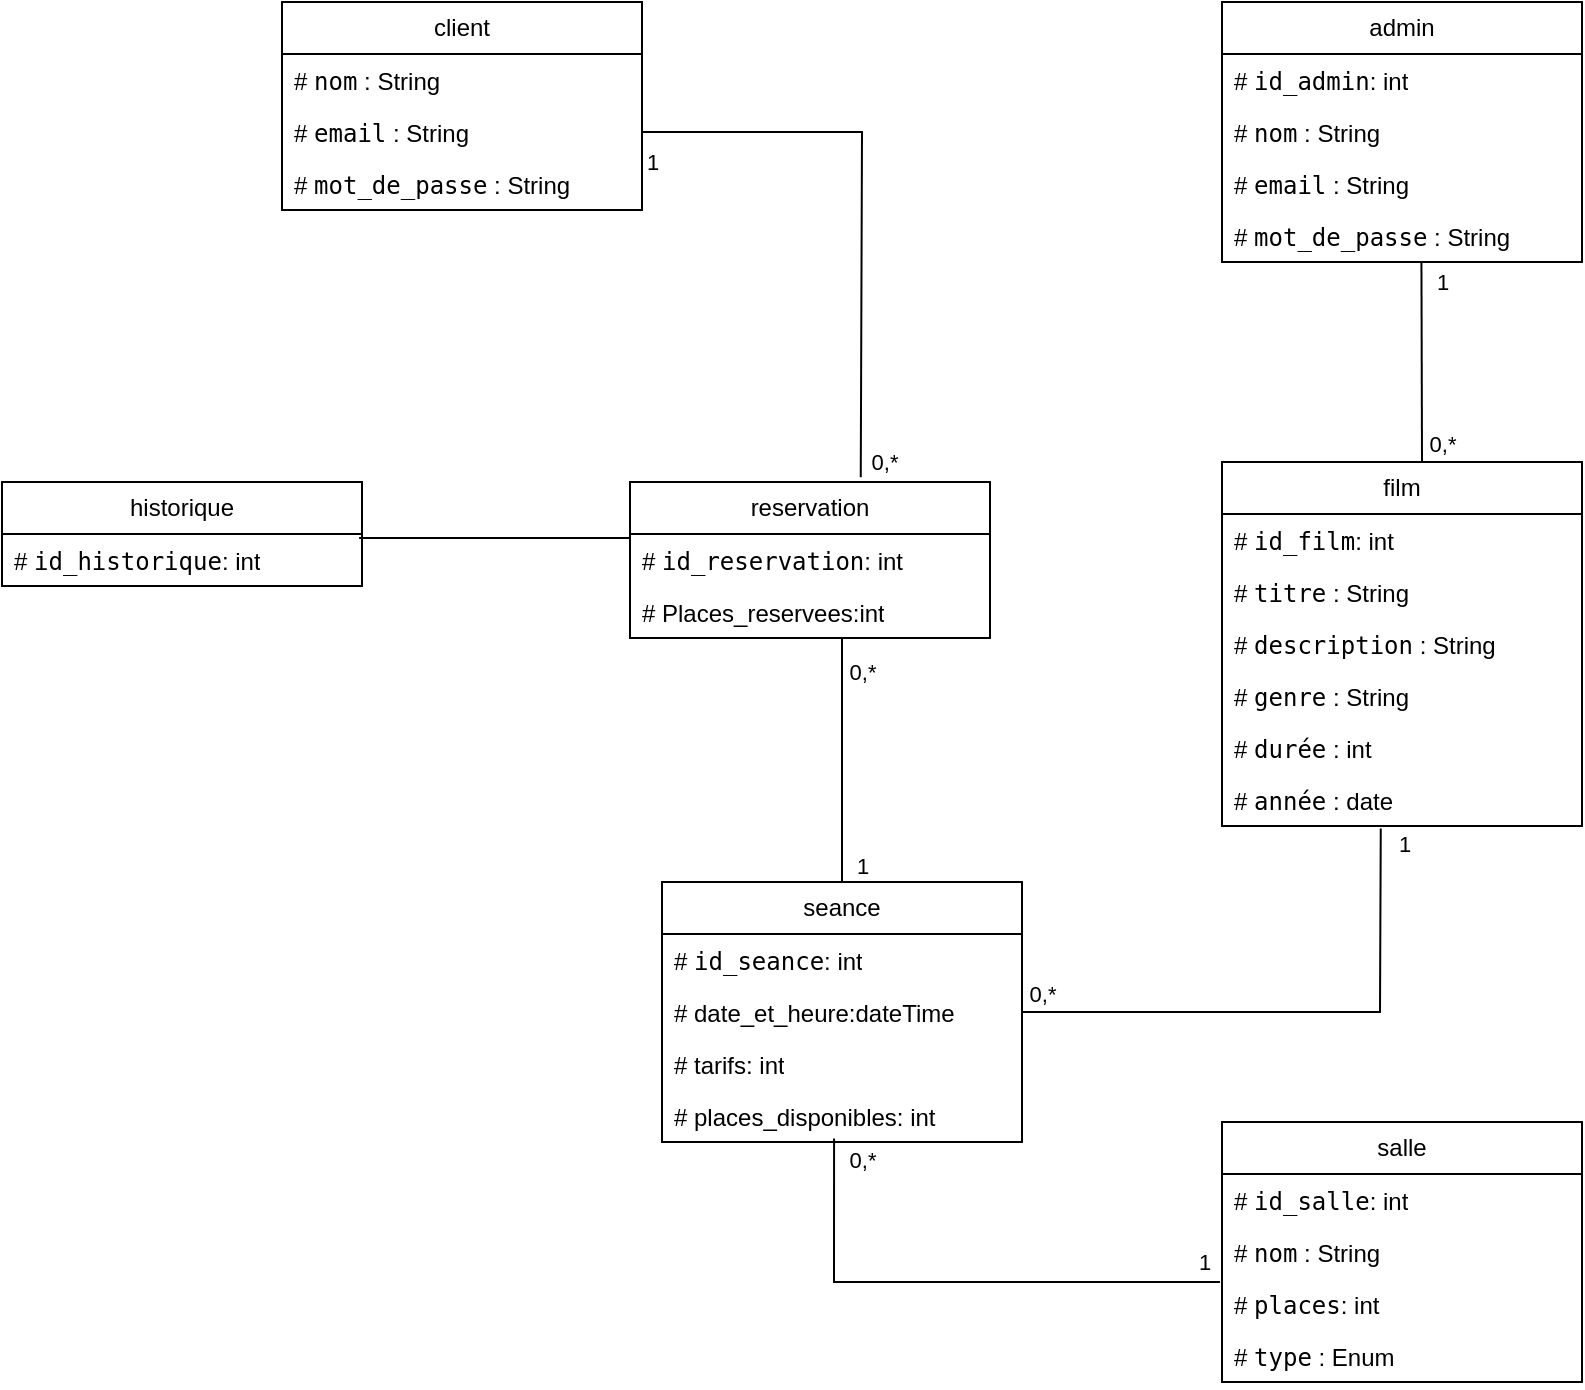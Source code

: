 <mxfile version="24.7.16">
  <diagram name="Page-1" id="Jh913-2ZbScVN-_d3Vea">
    <mxGraphModel dx="956" dy="1590" grid="1" gridSize="10" guides="1" tooltips="1" connect="1" arrows="1" fold="1" page="1" pageScale="1" pageWidth="827" pageHeight="1169" math="0" shadow="0">
      <root>
        <mxCell id="0" />
        <mxCell id="1" parent="0" />
        <mxCell id="eyucza8DKZPgcl_dBAMr-1" value="admin" style="swimlane;fontStyle=0;childLayout=stackLayout;horizontal=1;startSize=26;fillColor=none;horizontalStack=0;resizeParent=1;resizeParentMax=0;resizeLast=0;collapsible=1;marginBottom=0;whiteSpace=wrap;html=1;" parent="1" vertex="1">
          <mxGeometry x="620" y="-1080" width="180" height="130" as="geometry" />
        </mxCell>
        <mxCell id="h_I5UyKPZcfu8QxgUdIw-24" value="# &lt;font face=&quot;monospace&quot;&gt;id_admin&lt;/font&gt;: int" style="text;strokeColor=none;fillColor=none;align=left;verticalAlign=top;spacingLeft=4;spacingRight=4;overflow=hidden;rotatable=0;points=[[0,0.5],[1,0.5]];portConstraint=eastwest;whiteSpace=wrap;html=1;" vertex="1" parent="eyucza8DKZPgcl_dBAMr-1">
          <mxGeometry y="26" width="180" height="26" as="geometry" />
        </mxCell>
        <mxCell id="eyucza8DKZPgcl_dBAMr-2" value="#&amp;nbsp;&lt;code&gt;nom&lt;/code&gt; : String" style="text;strokeColor=none;fillColor=none;align=left;verticalAlign=top;spacingLeft=4;spacingRight=4;overflow=hidden;rotatable=0;points=[[0,0.5],[1,0.5]];portConstraint=eastwest;whiteSpace=wrap;html=1;" parent="eyucza8DKZPgcl_dBAMr-1" vertex="1">
          <mxGeometry y="52" width="180" height="26" as="geometry" />
        </mxCell>
        <mxCell id="eyucza8DKZPgcl_dBAMr-3" value="#&amp;nbsp;&lt;code&gt;email&lt;/code&gt; : String" style="text;strokeColor=none;fillColor=none;align=left;verticalAlign=top;spacingLeft=4;spacingRight=4;overflow=hidden;rotatable=0;points=[[0,0.5],[1,0.5]];portConstraint=eastwest;whiteSpace=wrap;html=1;" parent="eyucza8DKZPgcl_dBAMr-1" vertex="1">
          <mxGeometry y="78" width="180" height="26" as="geometry" />
        </mxCell>
        <mxCell id="eyucza8DKZPgcl_dBAMr-4" value="#&amp;nbsp;&lt;code&gt;mot_de_passe&lt;/code&gt; : String" style="text;strokeColor=none;fillColor=none;align=left;verticalAlign=top;spacingLeft=4;spacingRight=4;overflow=hidden;rotatable=0;points=[[0,0.5],[1,0.5]];portConstraint=eastwest;whiteSpace=wrap;html=1;" parent="eyucza8DKZPgcl_dBAMr-1" vertex="1">
          <mxGeometry y="104" width="180" height="26" as="geometry" />
        </mxCell>
        <mxCell id="h_I5UyKPZcfu8QxgUdIw-1" value="client" style="swimlane;fontStyle=0;childLayout=stackLayout;horizontal=1;startSize=26;fillColor=none;horizontalStack=0;resizeParent=1;resizeParentMax=0;resizeLast=0;collapsible=1;marginBottom=0;whiteSpace=wrap;html=1;" vertex="1" parent="1">
          <mxGeometry x="150" y="-1080" width="180" height="104" as="geometry" />
        </mxCell>
        <mxCell id="h_I5UyKPZcfu8QxgUdIw-2" value="#&amp;nbsp;&lt;code&gt;nom&lt;/code&gt; : String" style="text;strokeColor=none;fillColor=none;align=left;verticalAlign=top;spacingLeft=4;spacingRight=4;overflow=hidden;rotatable=0;points=[[0,0.5],[1,0.5]];portConstraint=eastwest;whiteSpace=wrap;html=1;" vertex="1" parent="h_I5UyKPZcfu8QxgUdIw-1">
          <mxGeometry y="26" width="180" height="26" as="geometry" />
        </mxCell>
        <mxCell id="h_I5UyKPZcfu8QxgUdIw-3" value="#&amp;nbsp;&lt;code&gt;email&lt;/code&gt; : String" style="text;strokeColor=none;fillColor=none;align=left;verticalAlign=top;spacingLeft=4;spacingRight=4;overflow=hidden;rotatable=0;points=[[0,0.5],[1,0.5]];portConstraint=eastwest;whiteSpace=wrap;html=1;" vertex="1" parent="h_I5UyKPZcfu8QxgUdIw-1">
          <mxGeometry y="52" width="180" height="26" as="geometry" />
        </mxCell>
        <mxCell id="h_I5UyKPZcfu8QxgUdIw-4" value="#&amp;nbsp;&lt;code&gt;mot_de_passe&lt;/code&gt; : String" style="text;strokeColor=none;fillColor=none;align=left;verticalAlign=top;spacingLeft=4;spacingRight=4;overflow=hidden;rotatable=0;points=[[0,0.5],[1,0.5]];portConstraint=eastwest;whiteSpace=wrap;html=1;" vertex="1" parent="h_I5UyKPZcfu8QxgUdIw-1">
          <mxGeometry y="78" width="180" height="26" as="geometry" />
        </mxCell>
        <mxCell id="h_I5UyKPZcfu8QxgUdIw-5" value="film" style="swimlane;fontStyle=0;childLayout=stackLayout;horizontal=1;startSize=26;fillColor=none;horizontalStack=0;resizeParent=1;resizeParentMax=0;resizeLast=0;collapsible=1;marginBottom=0;whiteSpace=wrap;html=1;" vertex="1" parent="1">
          <mxGeometry x="620" y="-850" width="180" height="182" as="geometry" />
        </mxCell>
        <mxCell id="h_I5UyKPZcfu8QxgUdIw-25" value="# &lt;font face=&quot;monospace&quot;&gt;id_film&lt;/font&gt;: int" style="text;strokeColor=none;fillColor=none;align=left;verticalAlign=top;spacingLeft=4;spacingRight=4;overflow=hidden;rotatable=0;points=[[0,0.5],[1,0.5]];portConstraint=eastwest;whiteSpace=wrap;html=1;" vertex="1" parent="h_I5UyKPZcfu8QxgUdIw-5">
          <mxGeometry y="26" width="180" height="26" as="geometry" />
        </mxCell>
        <mxCell id="h_I5UyKPZcfu8QxgUdIw-6" value="#&amp;nbsp;&lt;code&gt;titre&lt;/code&gt; : String" style="text;strokeColor=none;fillColor=none;align=left;verticalAlign=top;spacingLeft=4;spacingRight=4;overflow=hidden;rotatable=0;points=[[0,0.5],[1,0.5]];portConstraint=eastwest;whiteSpace=wrap;html=1;" vertex="1" parent="h_I5UyKPZcfu8QxgUdIw-5">
          <mxGeometry y="52" width="180" height="26" as="geometry" />
        </mxCell>
        <mxCell id="h_I5UyKPZcfu8QxgUdIw-7" value="#&amp;nbsp;&lt;code&gt;description&lt;/code&gt; : String" style="text;strokeColor=none;fillColor=none;align=left;verticalAlign=top;spacingLeft=4;spacingRight=4;overflow=hidden;rotatable=0;points=[[0,0.5],[1,0.5]];portConstraint=eastwest;whiteSpace=wrap;html=1;" vertex="1" parent="h_I5UyKPZcfu8QxgUdIw-5">
          <mxGeometry y="78" width="180" height="26" as="geometry" />
        </mxCell>
        <mxCell id="h_I5UyKPZcfu8QxgUdIw-8" value="#&amp;nbsp;&lt;code&gt;genre&lt;/code&gt; : String" style="text;strokeColor=none;fillColor=none;align=left;verticalAlign=top;spacingLeft=4;spacingRight=4;overflow=hidden;rotatable=0;points=[[0,0.5],[1,0.5]];portConstraint=eastwest;whiteSpace=wrap;html=1;" vertex="1" parent="h_I5UyKPZcfu8QxgUdIw-5">
          <mxGeometry y="104" width="180" height="26" as="geometry" />
        </mxCell>
        <mxCell id="h_I5UyKPZcfu8QxgUdIw-16" value="#&amp;nbsp;&lt;code&gt;durée&lt;/code&gt; : int" style="text;strokeColor=none;fillColor=none;align=left;verticalAlign=top;spacingLeft=4;spacingRight=4;overflow=hidden;rotatable=0;points=[[0,0.5],[1,0.5]];portConstraint=eastwest;whiteSpace=wrap;html=1;" vertex="1" parent="h_I5UyKPZcfu8QxgUdIw-5">
          <mxGeometry y="130" width="180" height="26" as="geometry" />
        </mxCell>
        <mxCell id="h_I5UyKPZcfu8QxgUdIw-17" value="#&amp;nbsp;&lt;code&gt;année&lt;/code&gt; : date" style="text;strokeColor=none;fillColor=none;align=left;verticalAlign=top;spacingLeft=4;spacingRight=4;overflow=hidden;rotatable=0;points=[[0,0.5],[1,0.5]];portConstraint=eastwest;whiteSpace=wrap;html=1;" vertex="1" parent="h_I5UyKPZcfu8QxgUdIw-5">
          <mxGeometry y="156" width="180" height="26" as="geometry" />
        </mxCell>
        <mxCell id="h_I5UyKPZcfu8QxgUdIw-18" value="salle" style="swimlane;fontStyle=0;childLayout=stackLayout;horizontal=1;startSize=26;fillColor=none;horizontalStack=0;resizeParent=1;resizeParentMax=0;resizeLast=0;collapsible=1;marginBottom=0;whiteSpace=wrap;html=1;" vertex="1" parent="1">
          <mxGeometry x="620" y="-520" width="180" height="130" as="geometry" />
        </mxCell>
        <mxCell id="h_I5UyKPZcfu8QxgUdIw-19" value="# &lt;font face=&quot;monospace&quot;&gt;id_salle&lt;/font&gt;: int" style="text;strokeColor=none;fillColor=none;align=left;verticalAlign=top;spacingLeft=4;spacingRight=4;overflow=hidden;rotatable=0;points=[[0,0.5],[1,0.5]];portConstraint=eastwest;whiteSpace=wrap;html=1;" vertex="1" parent="h_I5UyKPZcfu8QxgUdIw-18">
          <mxGeometry y="26" width="180" height="26" as="geometry" />
        </mxCell>
        <mxCell id="h_I5UyKPZcfu8QxgUdIw-20" value="#&amp;nbsp;&lt;code&gt;nom&lt;/code&gt; : String" style="text;strokeColor=none;fillColor=none;align=left;verticalAlign=top;spacingLeft=4;spacingRight=4;overflow=hidden;rotatable=0;points=[[0,0.5],[1,0.5]];portConstraint=eastwest;whiteSpace=wrap;html=1;" vertex="1" parent="h_I5UyKPZcfu8QxgUdIw-18">
          <mxGeometry y="52" width="180" height="26" as="geometry" />
        </mxCell>
        <mxCell id="h_I5UyKPZcfu8QxgUdIw-21" value="# &lt;font face=&quot;monospace&quot;&gt;places&lt;/font&gt;: int" style="text;strokeColor=none;fillColor=none;align=left;verticalAlign=top;spacingLeft=4;spacingRight=4;overflow=hidden;rotatable=0;points=[[0,0.5],[1,0.5]];portConstraint=eastwest;whiteSpace=wrap;html=1;" vertex="1" parent="h_I5UyKPZcfu8QxgUdIw-18">
          <mxGeometry y="78" width="180" height="26" as="geometry" />
        </mxCell>
        <mxCell id="h_I5UyKPZcfu8QxgUdIw-22" value="#&amp;nbsp;&lt;code&gt;type&lt;/code&gt; : Enum&amp;nbsp;" style="text;strokeColor=none;fillColor=none;align=left;verticalAlign=top;spacingLeft=4;spacingRight=4;overflow=hidden;rotatable=0;points=[[0,0.5],[1,0.5]];portConstraint=eastwest;whiteSpace=wrap;html=1;" vertex="1" parent="h_I5UyKPZcfu8QxgUdIw-18">
          <mxGeometry y="104" width="180" height="26" as="geometry" />
        </mxCell>
        <mxCell id="h_I5UyKPZcfu8QxgUdIw-26" value="seance" style="swimlane;fontStyle=0;childLayout=stackLayout;horizontal=1;startSize=26;fillColor=none;horizontalStack=0;resizeParent=1;resizeParentMax=0;resizeLast=0;collapsible=1;marginBottom=0;whiteSpace=wrap;html=1;" vertex="1" parent="1">
          <mxGeometry x="340" y="-640" width="180" height="130" as="geometry" />
        </mxCell>
        <mxCell id="h_I5UyKPZcfu8QxgUdIw-27" value="# &lt;font face=&quot;monospace&quot;&gt;id_seance&lt;/font&gt;: int" style="text;strokeColor=none;fillColor=none;align=left;verticalAlign=top;spacingLeft=4;spacingRight=4;overflow=hidden;rotatable=0;points=[[0,0.5],[1,0.5]];portConstraint=eastwest;whiteSpace=wrap;html=1;" vertex="1" parent="h_I5UyKPZcfu8QxgUdIw-26">
          <mxGeometry y="26" width="180" height="26" as="geometry" />
        </mxCell>
        <mxCell id="h_I5UyKPZcfu8QxgUdIw-28" value="# date_et_heure:dateTime" style="text;strokeColor=none;fillColor=none;align=left;verticalAlign=top;spacingLeft=4;spacingRight=4;overflow=hidden;rotatable=0;points=[[0,0.5],[1,0.5]];portConstraint=eastwest;whiteSpace=wrap;html=1;" vertex="1" parent="h_I5UyKPZcfu8QxgUdIw-26">
          <mxGeometry y="52" width="180" height="26" as="geometry" />
        </mxCell>
        <mxCell id="h_I5UyKPZcfu8QxgUdIw-29" value="# tarifs: int" style="text;strokeColor=none;fillColor=none;align=left;verticalAlign=top;spacingLeft=4;spacingRight=4;overflow=hidden;rotatable=0;points=[[0,0.5],[1,0.5]];portConstraint=eastwest;whiteSpace=wrap;html=1;" vertex="1" parent="h_I5UyKPZcfu8QxgUdIw-26">
          <mxGeometry y="78" width="180" height="26" as="geometry" />
        </mxCell>
        <mxCell id="h_I5UyKPZcfu8QxgUdIw-30" value="# places_disponibles: int" style="text;strokeColor=none;fillColor=none;align=left;verticalAlign=top;spacingLeft=4;spacingRight=4;overflow=hidden;rotatable=0;points=[[0,0.5],[1,0.5]];portConstraint=eastwest;whiteSpace=wrap;html=1;" vertex="1" parent="h_I5UyKPZcfu8QxgUdIw-26">
          <mxGeometry y="104" width="180" height="26" as="geometry" />
        </mxCell>
        <mxCell id="h_I5UyKPZcfu8QxgUdIw-31" value="reservation" style="swimlane;fontStyle=0;childLayout=stackLayout;horizontal=1;startSize=26;fillColor=none;horizontalStack=0;resizeParent=1;resizeParentMax=0;resizeLast=0;collapsible=1;marginBottom=0;whiteSpace=wrap;html=1;" vertex="1" parent="1">
          <mxGeometry x="324" y="-840" width="180" height="78" as="geometry" />
        </mxCell>
        <mxCell id="h_I5UyKPZcfu8QxgUdIw-32" value="# &lt;font face=&quot;monospace&quot;&gt;id_reservation&lt;/font&gt;: int" style="text;strokeColor=none;fillColor=none;align=left;verticalAlign=top;spacingLeft=4;spacingRight=4;overflow=hidden;rotatable=0;points=[[0,0.5],[1,0.5]];portConstraint=eastwest;whiteSpace=wrap;html=1;" vertex="1" parent="h_I5UyKPZcfu8QxgUdIw-31">
          <mxGeometry y="26" width="180" height="26" as="geometry" />
        </mxCell>
        <mxCell id="h_I5UyKPZcfu8QxgUdIw-33" value="# Places_reservees:int" style="text;strokeColor=none;fillColor=none;align=left;verticalAlign=top;spacingLeft=4;spacingRight=4;overflow=hidden;rotatable=0;points=[[0,0.5],[1,0.5]];portConstraint=eastwest;whiteSpace=wrap;html=1;" vertex="1" parent="h_I5UyKPZcfu8QxgUdIw-31">
          <mxGeometry y="52" width="180" height="26" as="geometry" />
        </mxCell>
        <mxCell id="h_I5UyKPZcfu8QxgUdIw-36" value="historique" style="swimlane;fontStyle=0;childLayout=stackLayout;horizontal=1;startSize=26;fillColor=none;horizontalStack=0;resizeParent=1;resizeParentMax=0;resizeLast=0;collapsible=1;marginBottom=0;whiteSpace=wrap;html=1;" vertex="1" parent="1">
          <mxGeometry x="10" y="-840" width="180" height="52" as="geometry" />
        </mxCell>
        <mxCell id="h_I5UyKPZcfu8QxgUdIw-37" value="# &lt;font face=&quot;monospace&quot;&gt;id_historique&lt;/font&gt;: int" style="text;strokeColor=none;fillColor=none;align=left;verticalAlign=top;spacingLeft=4;spacingRight=4;overflow=hidden;rotatable=0;points=[[0,0.5],[1,0.5]];portConstraint=eastwest;whiteSpace=wrap;html=1;" vertex="1" parent="h_I5UyKPZcfu8QxgUdIw-36">
          <mxGeometry y="26" width="180" height="26" as="geometry" />
        </mxCell>
        <mxCell id="h_I5UyKPZcfu8QxgUdIw-39" value="" style="endArrow=none;html=1;rounded=0;entryX=0.554;entryY=0.989;entryDx=0;entryDy=0;entryPerimeter=0;" edge="1" parent="1" target="eyucza8DKZPgcl_dBAMr-4">
          <mxGeometry width="50" height="50" relative="1" as="geometry">
            <mxPoint x="720" y="-850" as="sourcePoint" />
            <mxPoint x="610" y="-780" as="targetPoint" />
          </mxGeometry>
        </mxCell>
        <mxCell id="h_I5UyKPZcfu8QxgUdIw-45" value="1" style="edgeLabel;html=1;align=center;verticalAlign=middle;resizable=0;points=[];" vertex="1" connectable="0" parent="h_I5UyKPZcfu8QxgUdIw-39">
          <mxGeometry x="0.796" y="1" relative="1" as="geometry">
            <mxPoint x="11" as="offset" />
          </mxGeometry>
        </mxCell>
        <mxCell id="h_I5UyKPZcfu8QxgUdIw-46" value="0,*" style="edgeLabel;html=1;align=center;verticalAlign=middle;resizable=0;points=[];" vertex="1" connectable="0" parent="h_I5UyKPZcfu8QxgUdIw-39">
          <mxGeometry x="-0.867" relative="1" as="geometry">
            <mxPoint x="10" y="-3" as="offset" />
          </mxGeometry>
        </mxCell>
        <mxCell id="h_I5UyKPZcfu8QxgUdIw-40" value="" style="endArrow=none;html=1;rounded=0;exitX=1;exitY=0.5;exitDx=0;exitDy=0;entryX=0.441;entryY=1.047;entryDx=0;entryDy=0;entryPerimeter=0;" edge="1" parent="1" source="h_I5UyKPZcfu8QxgUdIw-28" target="h_I5UyKPZcfu8QxgUdIw-17">
          <mxGeometry width="50" height="50" relative="1" as="geometry">
            <mxPoint x="610" y="-600" as="sourcePoint" />
            <mxPoint x="660" y="-650" as="targetPoint" />
            <Array as="points">
              <mxPoint x="699" y="-575" />
            </Array>
          </mxGeometry>
        </mxCell>
        <mxCell id="h_I5UyKPZcfu8QxgUdIw-47" value="1" style="edgeLabel;html=1;align=center;verticalAlign=middle;resizable=0;points=[];" vertex="1" connectable="0" parent="h_I5UyKPZcfu8QxgUdIw-40">
          <mxGeometry x="0.946" relative="1" as="geometry">
            <mxPoint x="11" as="offset" />
          </mxGeometry>
        </mxCell>
        <mxCell id="h_I5UyKPZcfu8QxgUdIw-48" value="0,*" style="edgeLabel;html=1;align=center;verticalAlign=middle;resizable=0;points=[];" vertex="1" connectable="0" parent="h_I5UyKPZcfu8QxgUdIw-40">
          <mxGeometry x="-0.951" y="1" relative="1" as="geometry">
            <mxPoint x="3" y="-8" as="offset" />
          </mxGeometry>
        </mxCell>
        <mxCell id="h_I5UyKPZcfu8QxgUdIw-41" value="" style="endArrow=none;html=1;rounded=0;exitX=0.478;exitY=0.935;exitDx=0;exitDy=0;exitPerimeter=0;" edge="1" parent="1" source="h_I5UyKPZcfu8QxgUdIw-30">
          <mxGeometry width="50" height="50" relative="1" as="geometry">
            <mxPoint x="610" y="-600" as="sourcePoint" />
            <mxPoint x="619" y="-440" as="targetPoint" />
            <Array as="points">
              <mxPoint x="426" y="-440" />
            </Array>
          </mxGeometry>
        </mxCell>
        <mxCell id="h_I5UyKPZcfu8QxgUdIw-49" value="0,*" style="edgeLabel;html=1;align=center;verticalAlign=middle;resizable=0;points=[];" vertex="1" connectable="0" parent="h_I5UyKPZcfu8QxgUdIw-41">
          <mxGeometry x="-0.922" relative="1" as="geometry">
            <mxPoint x="14" as="offset" />
          </mxGeometry>
        </mxCell>
        <mxCell id="h_I5UyKPZcfu8QxgUdIw-50" value="1" style="edgeLabel;html=1;align=center;verticalAlign=middle;resizable=0;points=[];" vertex="1" connectable="0" parent="h_I5UyKPZcfu8QxgUdIw-41">
          <mxGeometry x="0.903" relative="1" as="geometry">
            <mxPoint x="4" y="-10" as="offset" />
          </mxGeometry>
        </mxCell>
        <mxCell id="h_I5UyKPZcfu8QxgUdIw-42" value="" style="endArrow=none;html=1;rounded=0;exitX=0.5;exitY=0;exitDx=0;exitDy=0;" edge="1" parent="1" source="h_I5UyKPZcfu8QxgUdIw-26">
          <mxGeometry width="50" height="50" relative="1" as="geometry">
            <mxPoint x="610" y="-600" as="sourcePoint" />
            <mxPoint x="430" y="-762" as="targetPoint" />
          </mxGeometry>
        </mxCell>
        <mxCell id="h_I5UyKPZcfu8QxgUdIw-51" value="0,*" style="edgeLabel;html=1;align=center;verticalAlign=middle;resizable=0;points=[];" vertex="1" connectable="0" parent="h_I5UyKPZcfu8QxgUdIw-42">
          <mxGeometry x="0.895" y="2" relative="1" as="geometry">
            <mxPoint x="12" y="10" as="offset" />
          </mxGeometry>
        </mxCell>
        <mxCell id="h_I5UyKPZcfu8QxgUdIw-52" value="1" style="edgeLabel;html=1;align=center;verticalAlign=middle;resizable=0;points=[];" vertex="1" connectable="0" parent="h_I5UyKPZcfu8QxgUdIw-42">
          <mxGeometry x="-0.86" relative="1" as="geometry">
            <mxPoint x="10" as="offset" />
          </mxGeometry>
        </mxCell>
        <mxCell id="h_I5UyKPZcfu8QxgUdIw-43" value="" style="endArrow=none;html=1;rounded=0;entryX=0.641;entryY=-0.03;entryDx=0;entryDy=0;entryPerimeter=0;" edge="1" parent="1" source="h_I5UyKPZcfu8QxgUdIw-3" target="h_I5UyKPZcfu8QxgUdIw-31">
          <mxGeometry width="50" height="50" relative="1" as="geometry">
            <mxPoint x="610" y="-600" as="sourcePoint" />
            <mxPoint x="440" y="-850" as="targetPoint" />
            <Array as="points">
              <mxPoint x="440" y="-1015" />
            </Array>
          </mxGeometry>
        </mxCell>
        <mxCell id="h_I5UyKPZcfu8QxgUdIw-53" value="0,*" style="edgeLabel;html=1;align=center;verticalAlign=middle;resizable=0;points=[];" vertex="1" connectable="0" parent="h_I5UyKPZcfu8QxgUdIw-43">
          <mxGeometry x="0.952" y="1" relative="1" as="geometry">
            <mxPoint x="10" y="-1" as="offset" />
          </mxGeometry>
        </mxCell>
        <mxCell id="h_I5UyKPZcfu8QxgUdIw-54" value="1" style="edgeLabel;html=1;align=center;verticalAlign=middle;resizable=0;points=[];" vertex="1" connectable="0" parent="h_I5UyKPZcfu8QxgUdIw-43">
          <mxGeometry x="-0.963" y="-1" relative="1" as="geometry">
            <mxPoint y="14" as="offset" />
          </mxGeometry>
        </mxCell>
        <mxCell id="h_I5UyKPZcfu8QxgUdIw-44" value="" style="endArrow=none;html=1;rounded=0;exitX=0.992;exitY=0.077;exitDx=0;exitDy=0;exitPerimeter=0;entryX=0;entryY=0.077;entryDx=0;entryDy=0;entryPerimeter=0;" edge="1" parent="1" source="h_I5UyKPZcfu8QxgUdIw-37" target="h_I5UyKPZcfu8QxgUdIw-32">
          <mxGeometry width="50" height="50" relative="1" as="geometry">
            <mxPoint x="610" y="-600" as="sourcePoint" />
            <mxPoint x="660" y="-650" as="targetPoint" />
          </mxGeometry>
        </mxCell>
      </root>
    </mxGraphModel>
  </diagram>
</mxfile>
